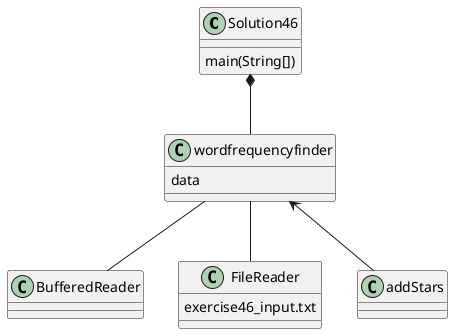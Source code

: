 @startuml
class Solution46 {
    main(String[])
}
Solution46 *--wordfrequencyfinder

class wordfrequencyfinder{
data

}

wordfrequencyfinder -- BufferedReader
wordfrequencyfinder -- FileReader
wordfrequencyfinder <-- addStars

class FileReader {
exercise46_input.txt
}





@enduml